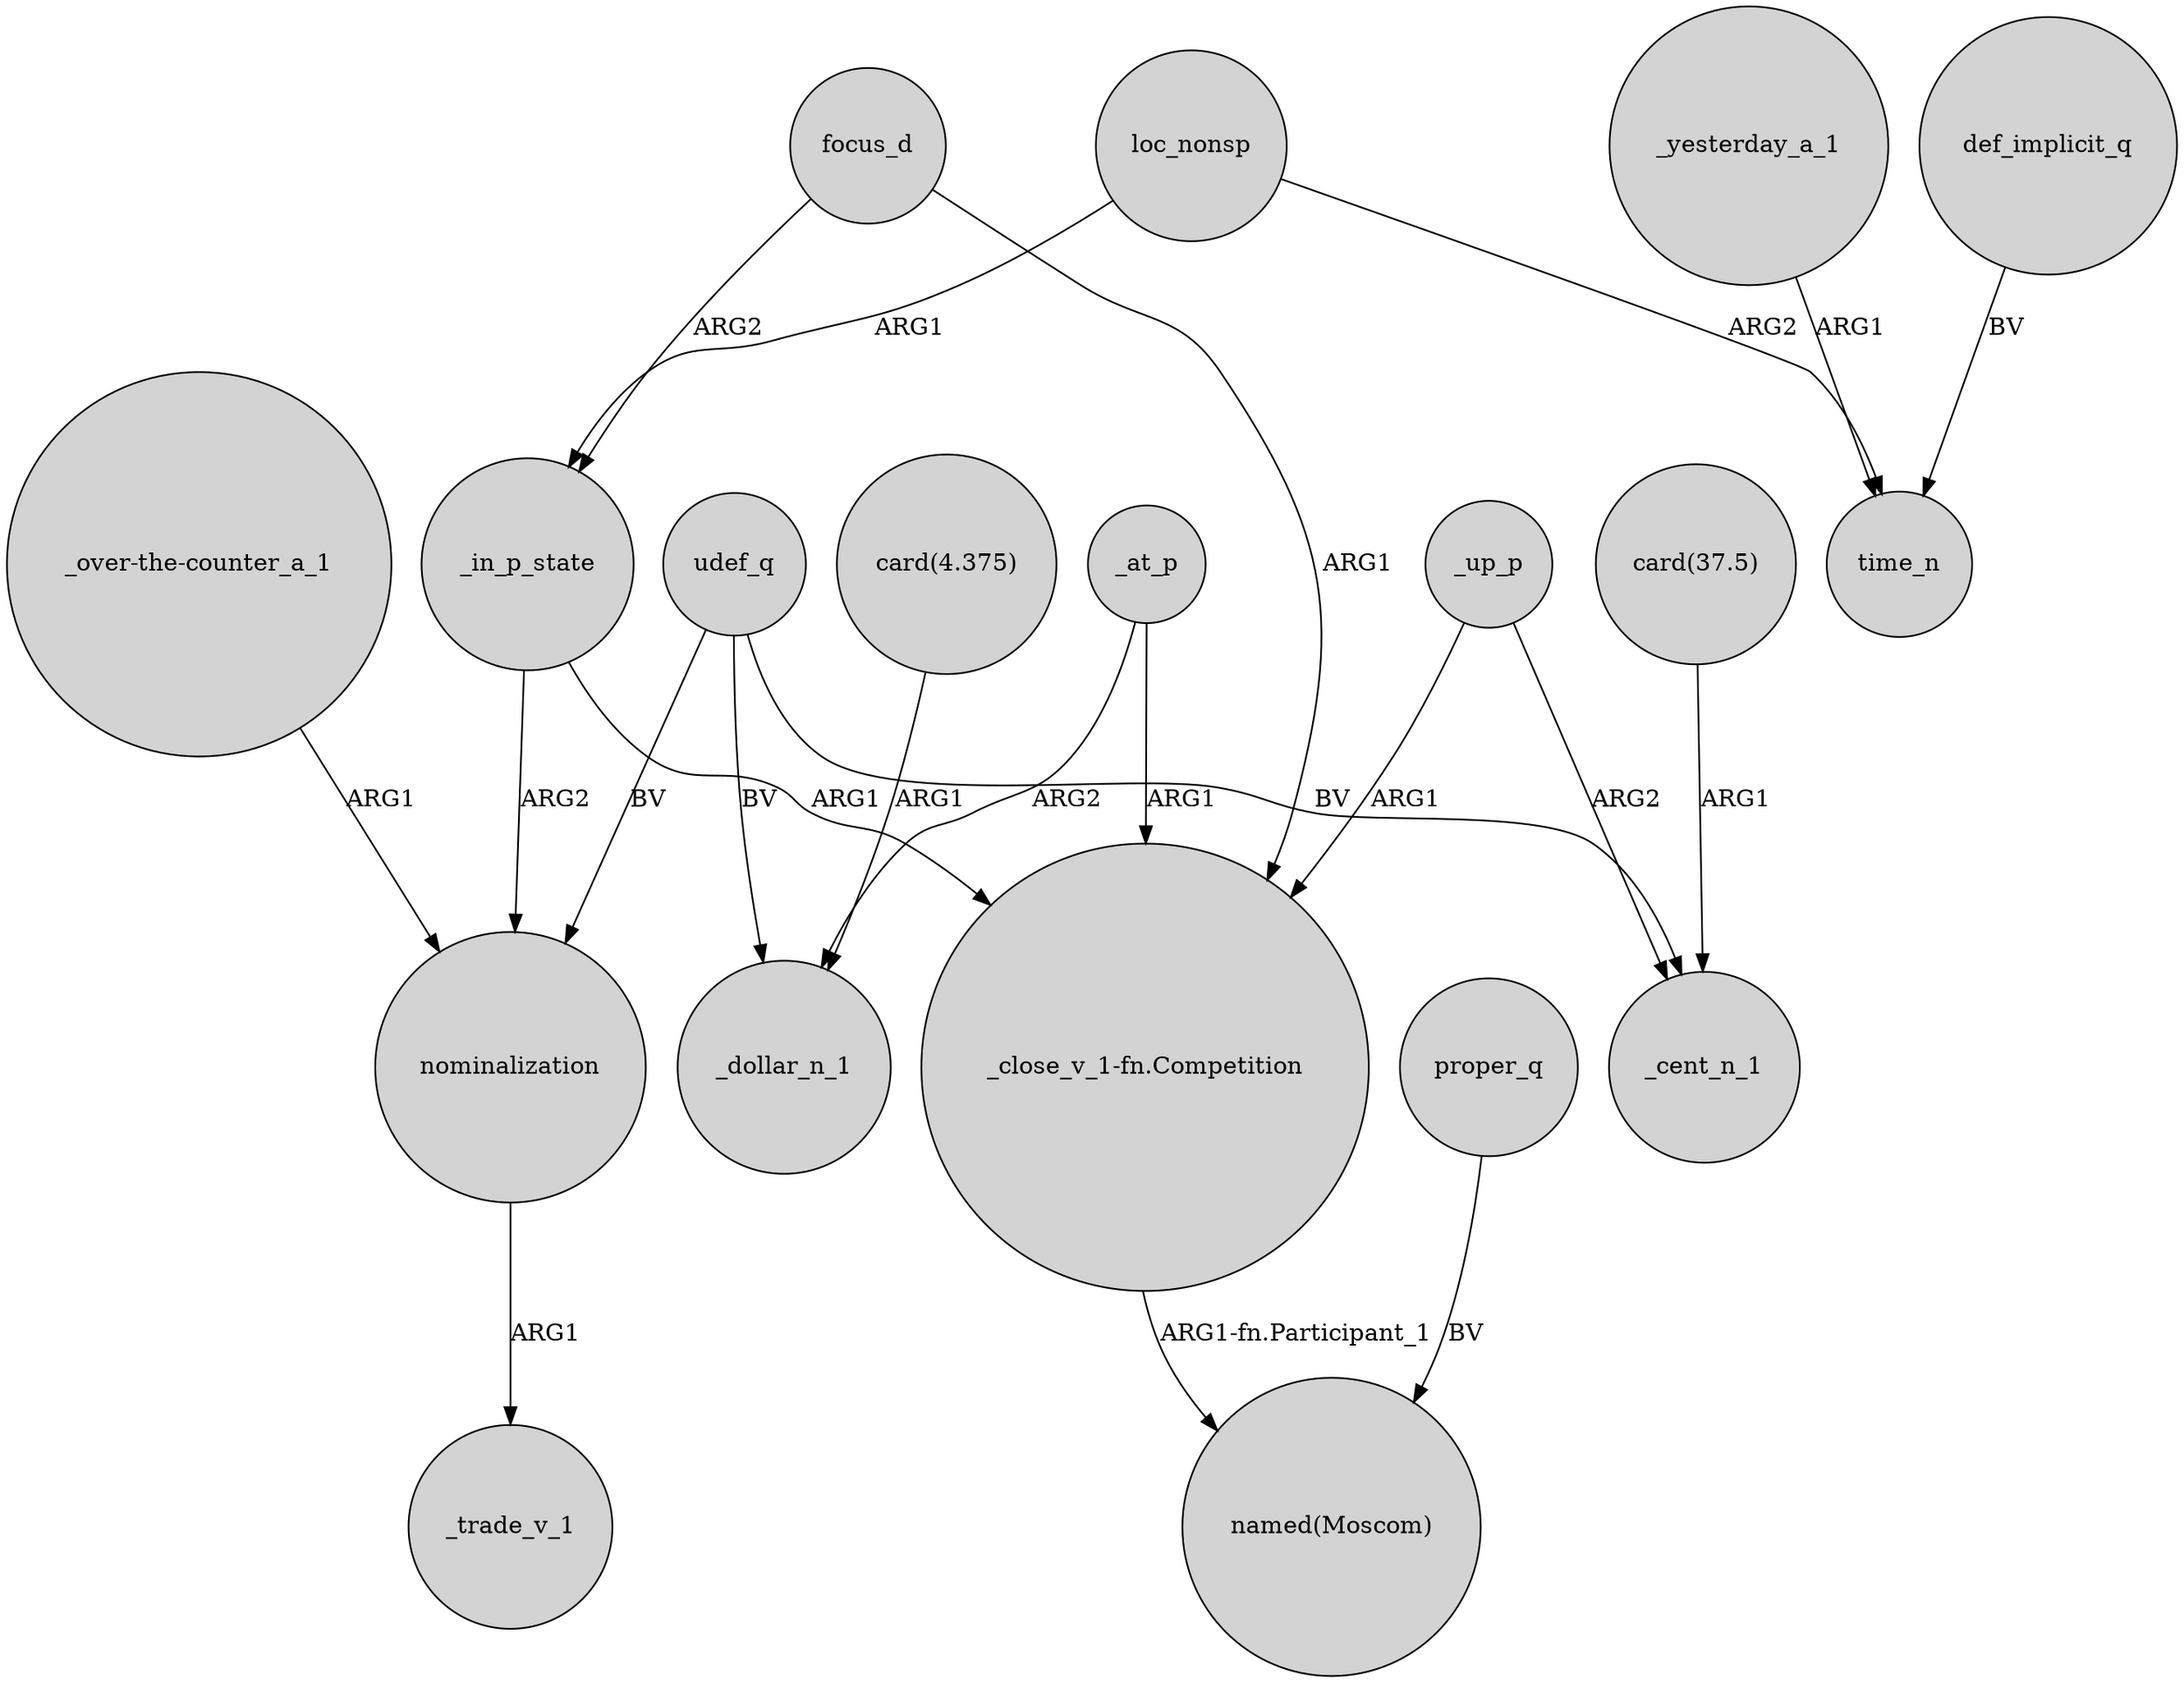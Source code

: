 digraph {
	node [shape=circle style=filled]
	_in_p_state -> nominalization [label=ARG2]
	focus_d -> _in_p_state [label=ARG2]
	proper_q -> "named(Moscom)" [label=BV]
	"card(4.375)" -> _dollar_n_1 [label=ARG1]
	_at_p -> "_close_v_1-fn.Competition" [label=ARG1]
	"_over-the-counter_a_1" -> nominalization [label=ARG1]
	_up_p -> "_close_v_1-fn.Competition" [label=ARG1]
	udef_q -> nominalization [label=BV]
	_yesterday_a_1 -> time_n [label=ARG1]
	_up_p -> _cent_n_1 [label=ARG2]
	udef_q -> _cent_n_1 [label=BV]
	focus_d -> "_close_v_1-fn.Competition" [label=ARG1]
	_at_p -> _dollar_n_1 [label=ARG2]
	_in_p_state -> "_close_v_1-fn.Competition" [label=ARG1]
	udef_q -> _dollar_n_1 [label=BV]
	loc_nonsp -> time_n [label=ARG2]
	loc_nonsp -> _in_p_state [label=ARG1]
	"card(37.5)" -> _cent_n_1 [label=ARG1]
	"_close_v_1-fn.Competition" -> "named(Moscom)" [label="ARG1-fn.Participant_1"]
	def_implicit_q -> time_n [label=BV]
	nominalization -> _trade_v_1 [label=ARG1]
}
